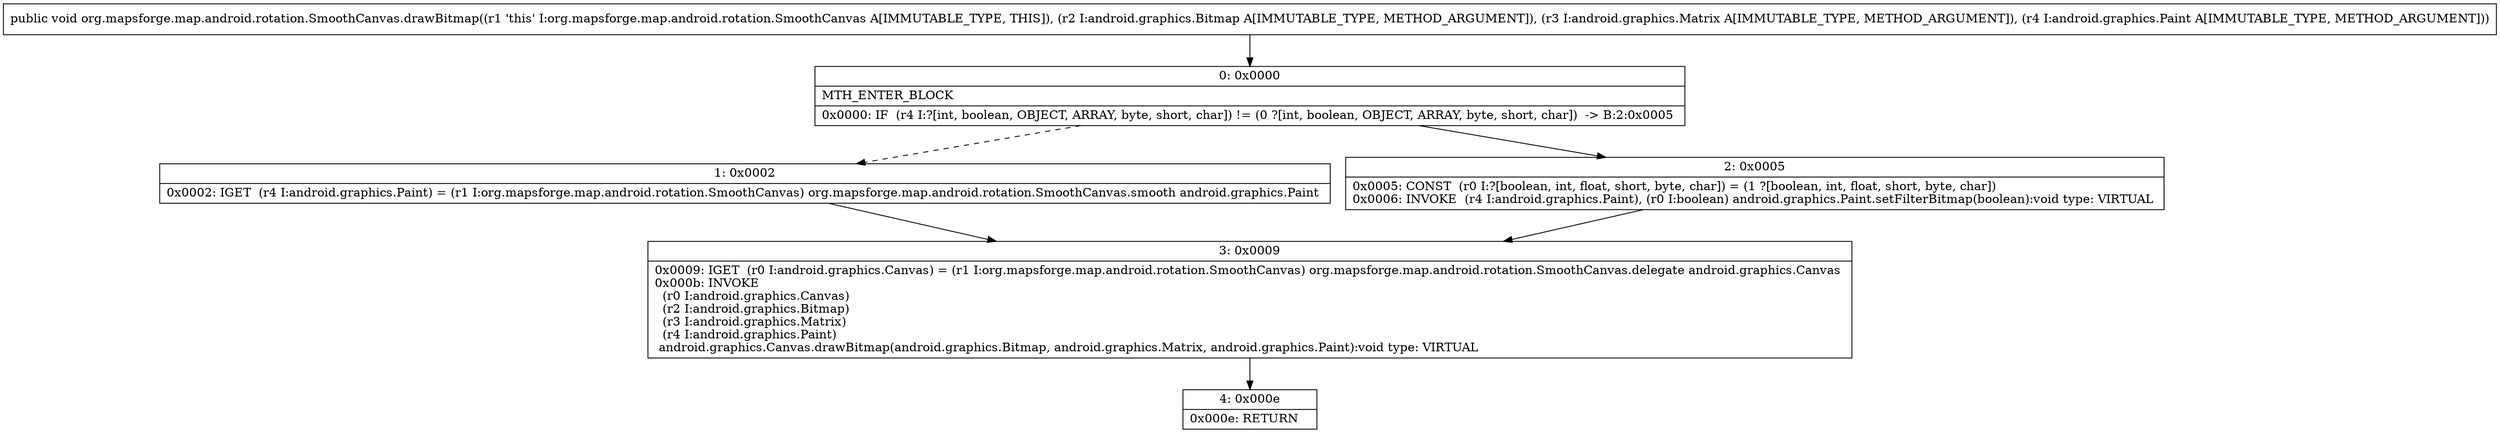 digraph "CFG fororg.mapsforge.map.android.rotation.SmoothCanvas.drawBitmap(Landroid\/graphics\/Bitmap;Landroid\/graphics\/Matrix;Landroid\/graphics\/Paint;)V" {
Node_0 [shape=record,label="{0\:\ 0x0000|MTH_ENTER_BLOCK\l|0x0000: IF  (r4 I:?[int, boolean, OBJECT, ARRAY, byte, short, char]) != (0 ?[int, boolean, OBJECT, ARRAY, byte, short, char])  \-\> B:2:0x0005 \l}"];
Node_1 [shape=record,label="{1\:\ 0x0002|0x0002: IGET  (r4 I:android.graphics.Paint) = (r1 I:org.mapsforge.map.android.rotation.SmoothCanvas) org.mapsforge.map.android.rotation.SmoothCanvas.smooth android.graphics.Paint \l}"];
Node_2 [shape=record,label="{2\:\ 0x0005|0x0005: CONST  (r0 I:?[boolean, int, float, short, byte, char]) = (1 ?[boolean, int, float, short, byte, char]) \l0x0006: INVOKE  (r4 I:android.graphics.Paint), (r0 I:boolean) android.graphics.Paint.setFilterBitmap(boolean):void type: VIRTUAL \l}"];
Node_3 [shape=record,label="{3\:\ 0x0009|0x0009: IGET  (r0 I:android.graphics.Canvas) = (r1 I:org.mapsforge.map.android.rotation.SmoothCanvas) org.mapsforge.map.android.rotation.SmoothCanvas.delegate android.graphics.Canvas \l0x000b: INVOKE  \l  (r0 I:android.graphics.Canvas)\l  (r2 I:android.graphics.Bitmap)\l  (r3 I:android.graphics.Matrix)\l  (r4 I:android.graphics.Paint)\l android.graphics.Canvas.drawBitmap(android.graphics.Bitmap, android.graphics.Matrix, android.graphics.Paint):void type: VIRTUAL \l}"];
Node_4 [shape=record,label="{4\:\ 0x000e|0x000e: RETURN   \l}"];
MethodNode[shape=record,label="{public void org.mapsforge.map.android.rotation.SmoothCanvas.drawBitmap((r1 'this' I:org.mapsforge.map.android.rotation.SmoothCanvas A[IMMUTABLE_TYPE, THIS]), (r2 I:android.graphics.Bitmap A[IMMUTABLE_TYPE, METHOD_ARGUMENT]), (r3 I:android.graphics.Matrix A[IMMUTABLE_TYPE, METHOD_ARGUMENT]), (r4 I:android.graphics.Paint A[IMMUTABLE_TYPE, METHOD_ARGUMENT])) }"];
MethodNode -> Node_0;
Node_0 -> Node_1[style=dashed];
Node_0 -> Node_2;
Node_1 -> Node_3;
Node_2 -> Node_3;
Node_3 -> Node_4;
}

